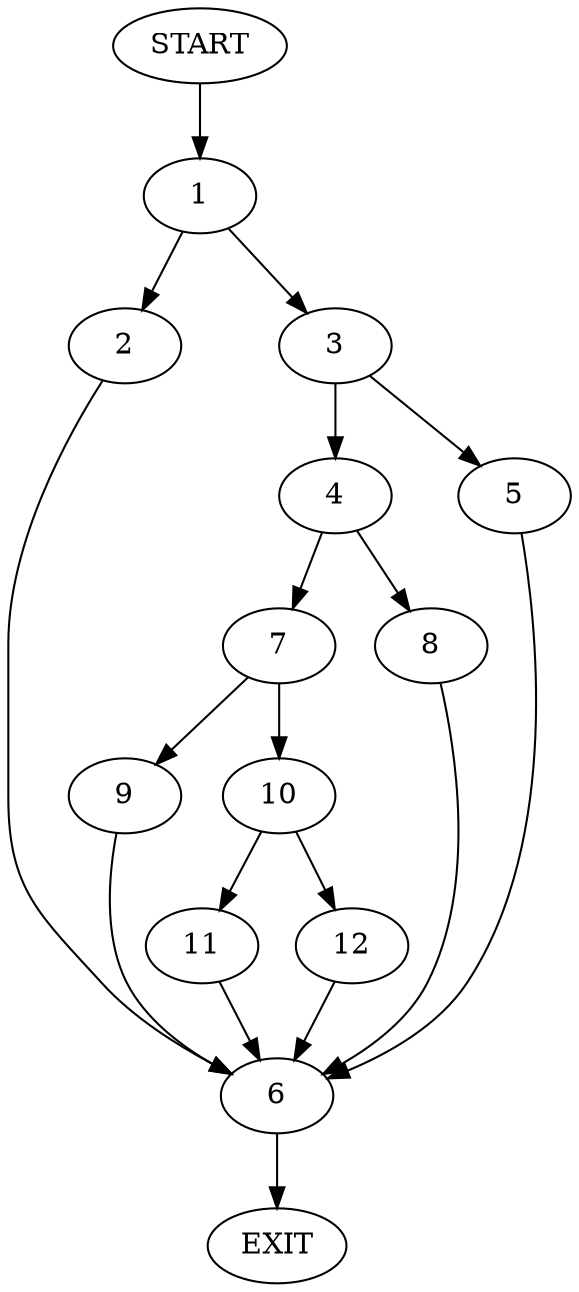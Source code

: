digraph {
0 [label="START"]
13 [label="EXIT"]
0 -> 1
1 -> 2
1 -> 3
3 -> 4
3 -> 5
2 -> 6
6 -> 13
5 -> 6
4 -> 7
4 -> 8
8 -> 6
7 -> 9
7 -> 10
9 -> 6
10 -> 11
10 -> 12
12 -> 6
11 -> 6
}
